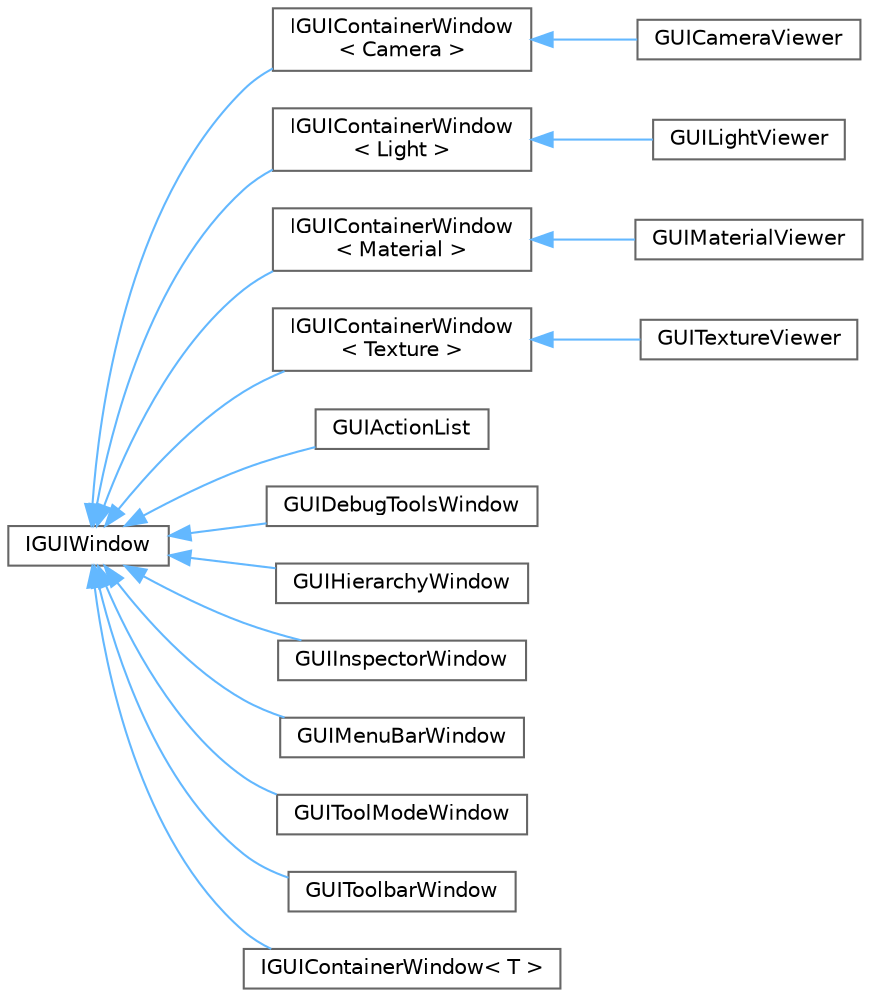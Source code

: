 digraph "Graphical Class Hierarchy"
{
 // LATEX_PDF_SIZE
  bgcolor="transparent";
  edge [fontname=Helvetica,fontsize=10,labelfontname=Helvetica,labelfontsize=10];
  node [fontname=Helvetica,fontsize=10,shape=box,height=0.2,width=0.4];
  rankdir="LR";
  Node0 [id="Node000000",label="IGUIWindow",height=0.2,width=0.4,color="grey40", fillcolor="white", style="filled",URL="$class_i_g_u_i_window.html",tooltip=" "];
  Node0 -> Node1 [id="edge7_Node000000_Node000001",dir="back",color="steelblue1",style="solid",tooltip=" "];
  Node1 [id="Node000001",label="IGUIContainerWindow\l\< Camera \>",height=0.2,width=0.4,color="grey40", fillcolor="white", style="filled",URL="$class_i_g_u_i_container_window.html",tooltip=" "];
  Node1 -> Node2 [id="edge8_Node000001_Node000002",dir="back",color="steelblue1",style="solid",tooltip=" "];
  Node2 [id="Node000002",label="GUICameraViewer",height=0.2,width=0.4,color="grey40", fillcolor="white", style="filled",URL="$class_g_u_i_camera_viewer.html",tooltip="UI window to select a camera and to display camera properties."];
  Node0 -> Node3 [id="edge9_Node000000_Node000003",dir="back",color="steelblue1",style="solid",tooltip=" "];
  Node3 [id="Node000003",label="IGUIContainerWindow\l\< Light \>",height=0.2,width=0.4,color="grey40", fillcolor="white", style="filled",URL="$class_i_g_u_i_container_window.html",tooltip=" "];
  Node3 -> Node4 [id="edge10_Node000003_Node000004",dir="back",color="steelblue1",style="solid",tooltip=" "];
  Node4 [id="Node000004",label="GUILightViewer",height=0.2,width=0.4,color="grey40", fillcolor="white", style="filled",URL="$class_g_u_i_light_viewer.html",tooltip=" "];
  Node0 -> Node5 [id="edge11_Node000000_Node000005",dir="back",color="steelblue1",style="solid",tooltip=" "];
  Node5 [id="Node000005",label="IGUIContainerWindow\l\< Material \>",height=0.2,width=0.4,color="grey40", fillcolor="white", style="filled",URL="$class_i_g_u_i_container_window.html",tooltip=" "];
  Node5 -> Node6 [id="edge12_Node000005_Node000006",dir="back",color="steelblue1",style="solid",tooltip=" "];
  Node6 [id="Node000006",label="GUIMaterialViewer",height=0.2,width=0.4,color="grey40", fillcolor="white", style="filled",URL="$class_g_u_i_material_viewer.html",tooltip=" "];
  Node0 -> Node7 [id="edge13_Node000000_Node000007",dir="back",color="steelblue1",style="solid",tooltip=" "];
  Node7 [id="Node000007",label="IGUIContainerWindow\l\< Texture \>",height=0.2,width=0.4,color="grey40", fillcolor="white", style="filled",URL="$class_i_g_u_i_container_window.html",tooltip=" "];
  Node7 -> Node8 [id="edge14_Node000007_Node000008",dir="back",color="steelblue1",style="solid",tooltip=" "];
  Node8 [id="Node000008",label="GUITextureViewer",height=0.2,width=0.4,color="grey40", fillcolor="white", style="filled",URL="$class_g_u_i_texture_viewer.html",tooltip=" "];
  Node0 -> Node9 [id="edge15_Node000000_Node000009",dir="back",color="steelblue1",style="solid",tooltip=" "];
  Node9 [id="Node000009",label="GUIActionList",height=0.2,width=0.4,color="grey40", fillcolor="white", style="filled",URL="$class_g_u_i_action_list.html",tooltip=" "];
  Node0 -> Node10 [id="edge16_Node000000_Node000010",dir="back",color="steelblue1",style="solid",tooltip=" "];
  Node10 [id="Node000010",label="GUIDebugToolsWindow",height=0.2,width=0.4,color="grey40", fillcolor="white", style="filled",URL="$class_g_u_i_debug_tools_window.html",tooltip=" "];
  Node0 -> Node11 [id="edge17_Node000000_Node000011",dir="back",color="steelblue1",style="solid",tooltip=" "];
  Node11 [id="Node000011",label="GUIHierarchyWindow",height=0.2,width=0.4,color="grey40", fillcolor="white", style="filled",URL="$class_g_u_i_hierarchy_window.html",tooltip=" "];
  Node0 -> Node12 [id="edge18_Node000000_Node000012",dir="back",color="steelblue1",style="solid",tooltip=" "];
  Node12 [id="Node000012",label="GUIInspectorWindow",height=0.2,width=0.4,color="grey40", fillcolor="white", style="filled",URL="$class_g_u_i_inspector_window.html",tooltip=" "];
  Node0 -> Node13 [id="edge19_Node000000_Node000013",dir="back",color="steelblue1",style="solid",tooltip=" "];
  Node13 [id="Node000013",label="GUIMenuBarWindow",height=0.2,width=0.4,color="grey40", fillcolor="white", style="filled",URL="$class_g_u_i_menu_bar_window.html",tooltip=" "];
  Node0 -> Node14 [id="edge20_Node000000_Node000014",dir="back",color="steelblue1",style="solid",tooltip=" "];
  Node14 [id="Node000014",label="GUIToolModeWindow",height=0.2,width=0.4,color="grey40", fillcolor="white", style="filled",URL="$class_g_u_i_tool_mode_window.html",tooltip=" "];
  Node0 -> Node15 [id="edge21_Node000000_Node000015",dir="back",color="steelblue1",style="solid",tooltip=" "];
  Node15 [id="Node000015",label="GUIToolbarWindow",height=0.2,width=0.4,color="grey40", fillcolor="white", style="filled",URL="$class_g_u_i_toolbar_window.html",tooltip=" "];
  Node0 -> Node16 [id="edge22_Node000000_Node000016",dir="back",color="steelblue1",style="solid",tooltip=" "];
  Node16 [id="Node000016",label="IGUIContainerWindow\< T \>",height=0.2,width=0.4,color="grey40", fillcolor="white", style="filled",URL="$class_i_g_u_i_container_window.html",tooltip=" "];
}
